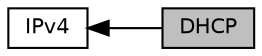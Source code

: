 digraph "DHCP"
{
  edge [fontname="Helvetica",fontsize="10",labelfontname="Helvetica",labelfontsize="10"];
  node [fontname="Helvetica",fontsize="10",shape=box];
  rankdir=LR;
  Node1 [label="DHCP",height=0.2,width=0.4,color="black", fillcolor="grey75", style="filled", fontcolor="black",tooltip=" "];
  Node2 [label="IPv4",height=0.2,width=0.4,color="black", fillcolor="white", style="filled",URL="$group__lwip__opts__ipv4.html",tooltip=" "];
  Node2->Node1 [shape=plaintext, dir="back", style="solid"];
}
